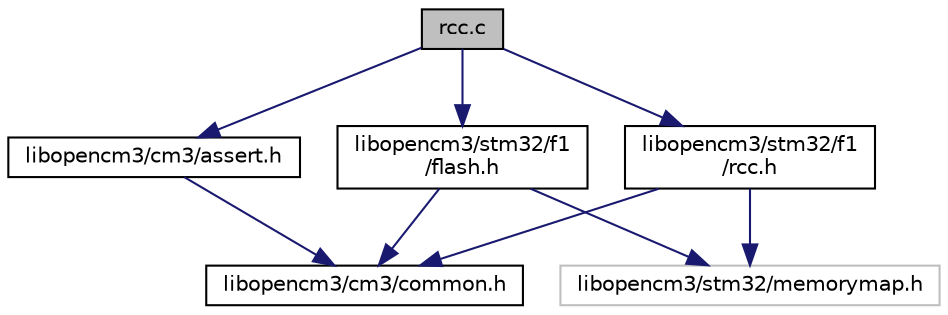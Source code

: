 digraph "rcc.c"
{
  edge [fontname="Helvetica",fontsize="10",labelfontname="Helvetica",labelfontsize="10"];
  node [fontname="Helvetica",fontsize="10",shape=record];
  Node1 [label="rcc.c",height=0.2,width=0.4,color="black", fillcolor="grey75", style="filled" fontcolor="black"];
  Node1 -> Node2 [color="midnightblue",fontsize="10",style="solid",fontname="Helvetica"];
  Node2 [label="libopencm3/cm3/assert.h",height=0.2,width=0.4,color="black", fillcolor="white", style="filled",URL="cm3.tag$assert_8h.html"];
  Node2 -> Node3 [color="midnightblue",fontsize="10",style="solid",fontname="Helvetica"];
  Node3 [label="libopencm3/cm3/common.h",height=0.2,width=0.4,color="black", fillcolor="white", style="filled",URL="cm3.tag$common_8h.html"];
  Node1 -> Node4 [color="midnightblue",fontsize="10",style="solid",fontname="Helvetica"];
  Node4 [label="libopencm3/stm32/f1\l/rcc.h",height=0.2,width=0.4,color="black", fillcolor="white", style="filled",URL="$rcc_8h.html"];
  Node4 -> Node5 [color="midnightblue",fontsize="10",style="solid",fontname="Helvetica"];
  Node5 [label="libopencm3/stm32/memorymap.h",height=0.2,width=0.4,color="grey75", fillcolor="white", style="filled"];
  Node4 -> Node3 [color="midnightblue",fontsize="10",style="solid",fontname="Helvetica"];
  Node1 -> Node6 [color="midnightblue",fontsize="10",style="solid",fontname="Helvetica"];
  Node6 [label="libopencm3/stm32/f1\l/flash.h",height=0.2,width=0.4,color="black", fillcolor="white", style="filled",URL="$flash_8h.html"];
  Node6 -> Node5 [color="midnightblue",fontsize="10",style="solid",fontname="Helvetica"];
  Node6 -> Node3 [color="midnightblue",fontsize="10",style="solid",fontname="Helvetica"];
}
